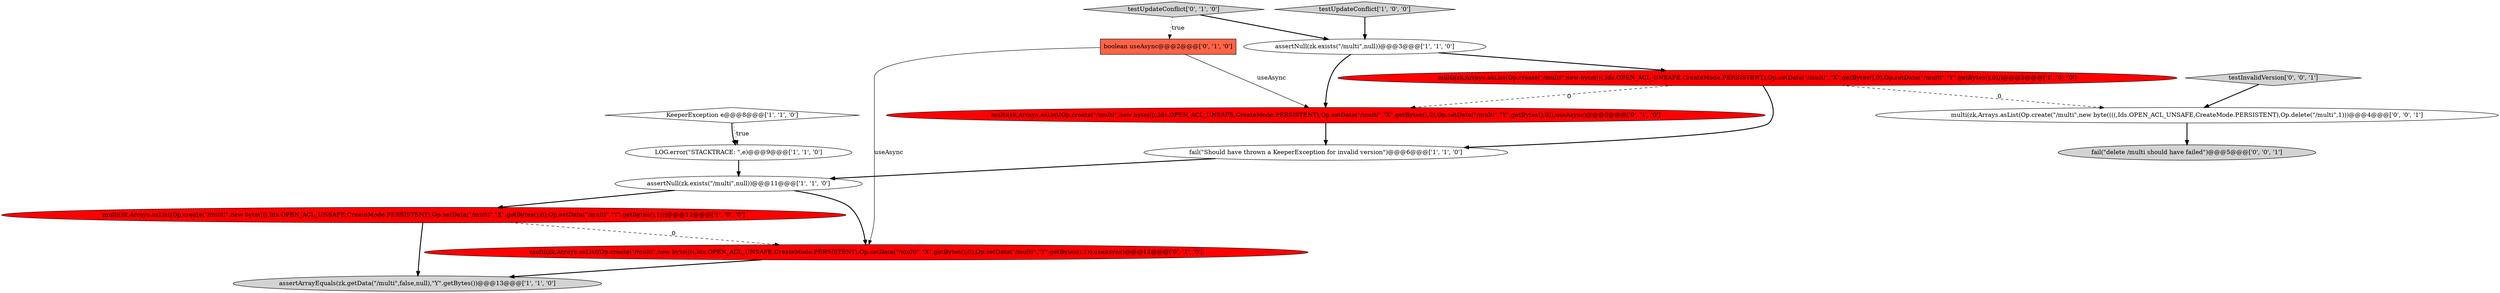 digraph {
11 [style = filled, label = "boolean useAsync@@@2@@@['0', '1', '0']", fillcolor = tomato, shape = box image = "AAA1AAABBB2BBB"];
7 [style = filled, label = "testUpdateConflict['1', '0', '0']", fillcolor = lightgray, shape = diamond image = "AAA0AAABBB1BBB"];
2 [style = filled, label = "LOG.error(\"STACKTRACE: \",e)@@@9@@@['1', '1', '0']", fillcolor = white, shape = ellipse image = "AAA0AAABBB1BBB"];
10 [style = filled, label = "multi(zk,Arrays.asList(Op.create(\"/multi\",new byte((((,Ids.OPEN_ACL_UNSAFE,CreateMode.PERSISTENT),Op.setData(\"/multi\",\"X\".getBytes(),0),Op.setData(\"/multi\",\"Y\".getBytes(),0)),useAsync)@@@5@@@['0', '1', '0']", fillcolor = red, shape = ellipse image = "AAA1AAABBB2BBB"];
8 [style = filled, label = "assertArrayEquals(zk.getData(\"/multi\",false,null),\"Y\".getBytes())@@@13@@@['1', '1', '0']", fillcolor = lightgray, shape = ellipse image = "AAA0AAABBB1BBB"];
13 [style = filled, label = "testInvalidVersion['0', '0', '1']", fillcolor = lightgray, shape = diamond image = "AAA0AAABBB3BBB"];
1 [style = filled, label = "assertNull(zk.exists(\"/multi\",null))@@@11@@@['1', '1', '0']", fillcolor = white, shape = ellipse image = "AAA0AAABBB1BBB"];
5 [style = filled, label = "KeeperException e@@@8@@@['1', '1', '0']", fillcolor = white, shape = diamond image = "AAA0AAABBB1BBB"];
6 [style = filled, label = "multi(zk,Arrays.asList(Op.create(\"/multi\",new byte((((,Ids.OPEN_ACL_UNSAFE,CreateMode.PERSISTENT),Op.setData(\"/multi\",\"X\".getBytes(),0),Op.setData(\"/multi\",\"Y\".getBytes(),1)))@@@12@@@['1', '0', '0']", fillcolor = red, shape = ellipse image = "AAA1AAABBB1BBB"];
4 [style = filled, label = "assertNull(zk.exists(\"/multi\",null))@@@3@@@['1', '1', '0']", fillcolor = white, shape = ellipse image = "AAA0AAABBB1BBB"];
0 [style = filled, label = "multi(zk,Arrays.asList(Op.create(\"/multi\",new byte((((,Ids.OPEN_ACL_UNSAFE,CreateMode.PERSISTENT),Op.setData(\"/multi\",\"X\".getBytes(),0),Op.setData(\"/multi\",\"Y\".getBytes(),0)))@@@5@@@['1', '0', '0']", fillcolor = red, shape = ellipse image = "AAA1AAABBB1BBB"];
9 [style = filled, label = "multi(zk,Arrays.asList(Op.create(\"/multi\",new byte((((,Ids.OPEN_ACL_UNSAFE,CreateMode.PERSISTENT),Op.setData(\"/multi\",\"X\".getBytes(),0),Op.setData(\"/multi\",\"Y\".getBytes(),1)),useAsync)@@@12@@@['0', '1', '0']", fillcolor = red, shape = ellipse image = "AAA1AAABBB2BBB"];
15 [style = filled, label = "fail(\"delete /multi should have failed\")@@@5@@@['0', '0', '1']", fillcolor = lightgray, shape = ellipse image = "AAA0AAABBB3BBB"];
3 [style = filled, label = "fail(\"Should have thrown a KeeperException for invalid version\")@@@6@@@['1', '1', '0']", fillcolor = white, shape = ellipse image = "AAA0AAABBB1BBB"];
12 [style = filled, label = "testUpdateConflict['0', '1', '0']", fillcolor = lightgray, shape = diamond image = "AAA0AAABBB2BBB"];
14 [style = filled, label = "multi(zk,Arrays.asList(Op.create(\"/multi\",new byte((((,Ids.OPEN_ACL_UNSAFE,CreateMode.PERSISTENT),Op.delete(\"/multi\",1)))@@@4@@@['0', '0', '1']", fillcolor = white, shape = ellipse image = "AAA0AAABBB3BBB"];
0->3 [style = bold, label=""];
4->10 [style = bold, label=""];
11->10 [style = solid, label="useAsync"];
3->1 [style = bold, label=""];
2->1 [style = bold, label=""];
6->9 [style = dashed, label="0"];
10->3 [style = bold, label=""];
7->4 [style = bold, label=""];
9->8 [style = bold, label=""];
0->10 [style = dashed, label="0"];
1->9 [style = bold, label=""];
4->0 [style = bold, label=""];
12->11 [style = dotted, label="true"];
0->14 [style = dashed, label="0"];
5->2 [style = bold, label=""];
1->6 [style = bold, label=""];
12->4 [style = bold, label=""];
6->8 [style = bold, label=""];
14->15 [style = bold, label=""];
11->9 [style = solid, label="useAsync"];
13->14 [style = bold, label=""];
5->2 [style = dotted, label="true"];
}
